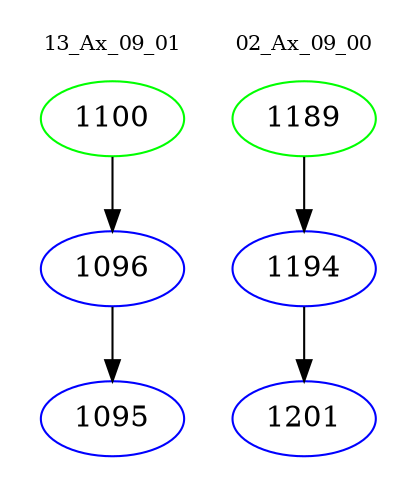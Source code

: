 digraph{
subgraph cluster_0 {
color = white
label = "13_Ax_09_01";
fontsize=10;
T0_1100 [label="1100", color="green"]
T0_1100 -> T0_1096 [color="black"]
T0_1096 [label="1096", color="blue"]
T0_1096 -> T0_1095 [color="black"]
T0_1095 [label="1095", color="blue"]
}
subgraph cluster_1 {
color = white
label = "02_Ax_09_00";
fontsize=10;
T1_1189 [label="1189", color="green"]
T1_1189 -> T1_1194 [color="black"]
T1_1194 [label="1194", color="blue"]
T1_1194 -> T1_1201 [color="black"]
T1_1201 [label="1201", color="blue"]
}
}
